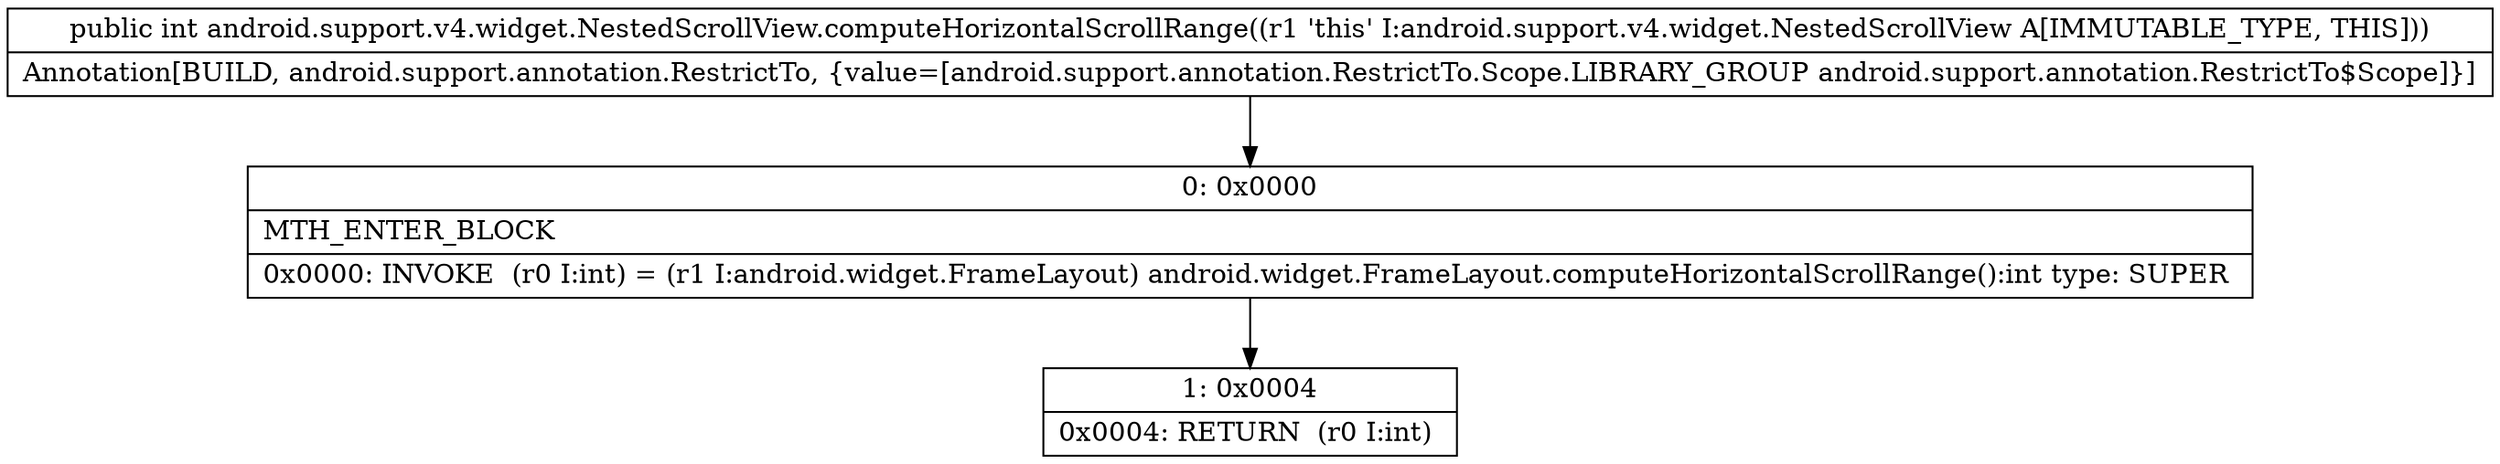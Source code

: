 digraph "CFG forandroid.support.v4.widget.NestedScrollView.computeHorizontalScrollRange()I" {
Node_0 [shape=record,label="{0\:\ 0x0000|MTH_ENTER_BLOCK\l|0x0000: INVOKE  (r0 I:int) = (r1 I:android.widget.FrameLayout) android.widget.FrameLayout.computeHorizontalScrollRange():int type: SUPER \l}"];
Node_1 [shape=record,label="{1\:\ 0x0004|0x0004: RETURN  (r0 I:int) \l}"];
MethodNode[shape=record,label="{public int android.support.v4.widget.NestedScrollView.computeHorizontalScrollRange((r1 'this' I:android.support.v4.widget.NestedScrollView A[IMMUTABLE_TYPE, THIS]))  | Annotation[BUILD, android.support.annotation.RestrictTo, \{value=[android.support.annotation.RestrictTo.Scope.LIBRARY_GROUP android.support.annotation.RestrictTo$Scope]\}]\l}"];
MethodNode -> Node_0;
Node_0 -> Node_1;
}

